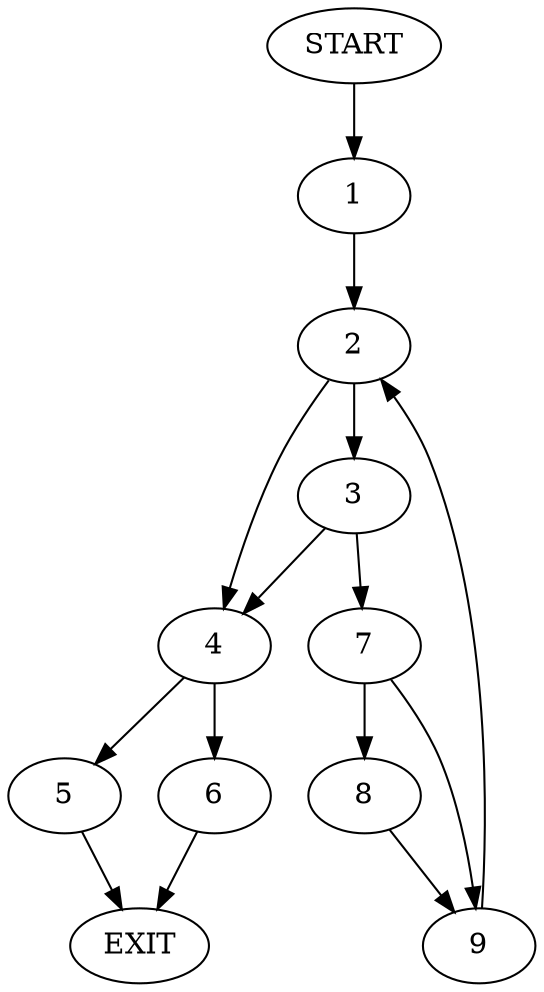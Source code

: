 digraph {
0 [label="START"]
10 [label="EXIT"]
0 -> 1
1 -> 2
2 -> 3
2 -> 4
4 -> 5
4 -> 6
3 -> 7
3 -> 4
7 -> 8
7 -> 9
8 -> 9
9 -> 2
6 -> 10
5 -> 10
}

